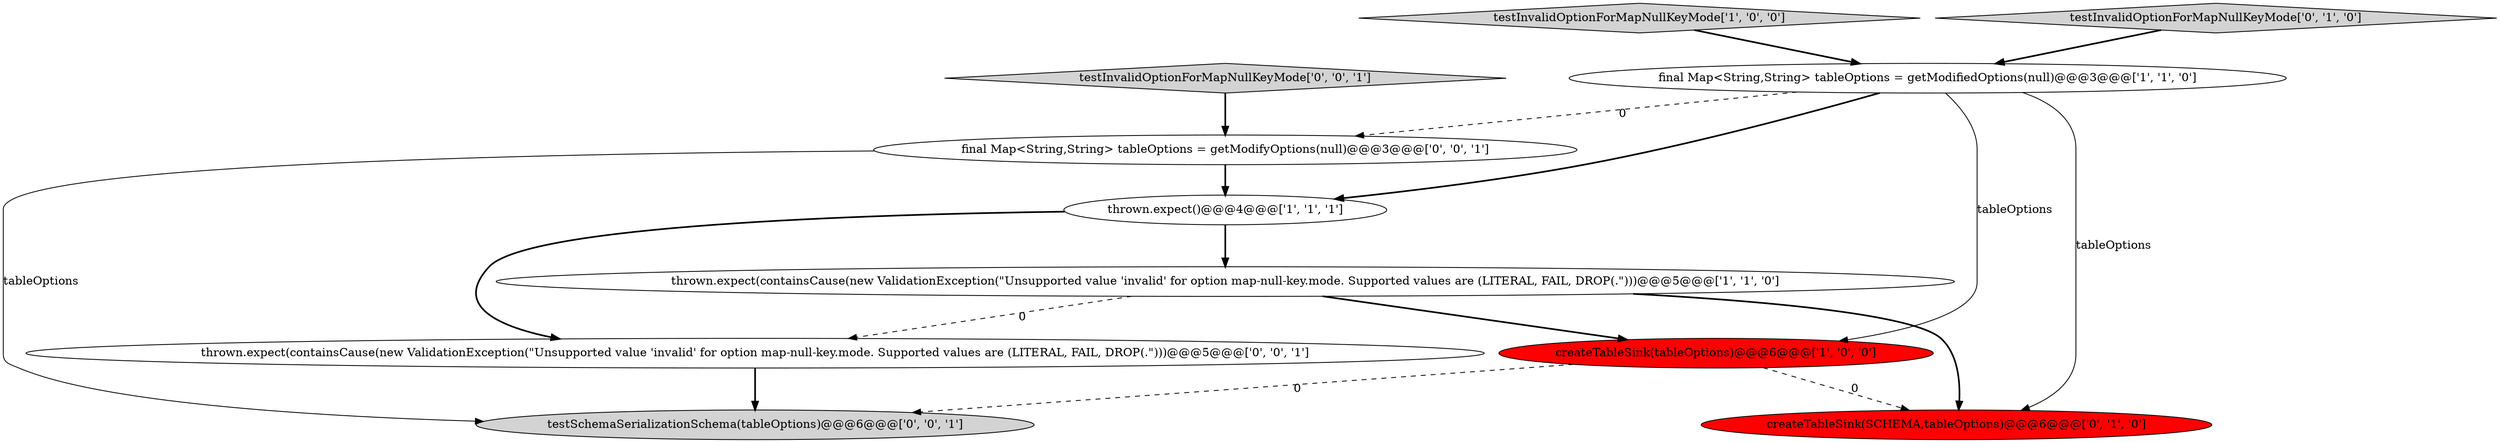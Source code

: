 digraph {
2 [style = filled, label = "thrown.expect(containsCause(new ValidationException(\"Unsupported value 'invalid' for option map-null-key.mode. Supported values are (LITERAL, FAIL, DROP(.\")))@@@5@@@['1', '1', '0']", fillcolor = white, shape = ellipse image = "AAA0AAABBB1BBB"];
10 [style = filled, label = "testSchemaSerializationSchema(tableOptions)@@@6@@@['0', '0', '1']", fillcolor = lightgray, shape = ellipse image = "AAA0AAABBB3BBB"];
5 [style = filled, label = "createTableSink(SCHEMA,tableOptions)@@@6@@@['0', '1', '0']", fillcolor = red, shape = ellipse image = "AAA1AAABBB2BBB"];
9 [style = filled, label = "thrown.expect(containsCause(new ValidationException(\"Unsupported value 'invalid' for option map-null-key.mode. Supported values are (LITERAL, FAIL, DROP(.\")))@@@5@@@['0', '0', '1']", fillcolor = white, shape = ellipse image = "AAA0AAABBB3BBB"];
7 [style = filled, label = "testInvalidOptionForMapNullKeyMode['0', '0', '1']", fillcolor = lightgray, shape = diamond image = "AAA0AAABBB3BBB"];
0 [style = filled, label = "createTableSink(tableOptions)@@@6@@@['1', '0', '0']", fillcolor = red, shape = ellipse image = "AAA1AAABBB1BBB"];
3 [style = filled, label = "thrown.expect()@@@4@@@['1', '1', '1']", fillcolor = white, shape = ellipse image = "AAA0AAABBB1BBB"];
1 [style = filled, label = "final Map<String,String> tableOptions = getModifiedOptions(null)@@@3@@@['1', '1', '0']", fillcolor = white, shape = ellipse image = "AAA0AAABBB1BBB"];
8 [style = filled, label = "final Map<String,String> tableOptions = getModifyOptions(null)@@@3@@@['0', '0', '1']", fillcolor = white, shape = ellipse image = "AAA0AAABBB3BBB"];
4 [style = filled, label = "testInvalidOptionForMapNullKeyMode['1', '0', '0']", fillcolor = lightgray, shape = diamond image = "AAA0AAABBB1BBB"];
6 [style = filled, label = "testInvalidOptionForMapNullKeyMode['0', '1', '0']", fillcolor = lightgray, shape = diamond image = "AAA0AAABBB2BBB"];
1->3 [style = bold, label=""];
3->9 [style = bold, label=""];
6->1 [style = bold, label=""];
1->5 [style = solid, label="tableOptions"];
8->10 [style = solid, label="tableOptions"];
1->8 [style = dashed, label="0"];
4->1 [style = bold, label=""];
2->0 [style = bold, label=""];
9->10 [style = bold, label=""];
3->2 [style = bold, label=""];
1->0 [style = solid, label="tableOptions"];
0->5 [style = dashed, label="0"];
7->8 [style = bold, label=""];
2->9 [style = dashed, label="0"];
0->10 [style = dashed, label="0"];
2->5 [style = bold, label=""];
8->3 [style = bold, label=""];
}
